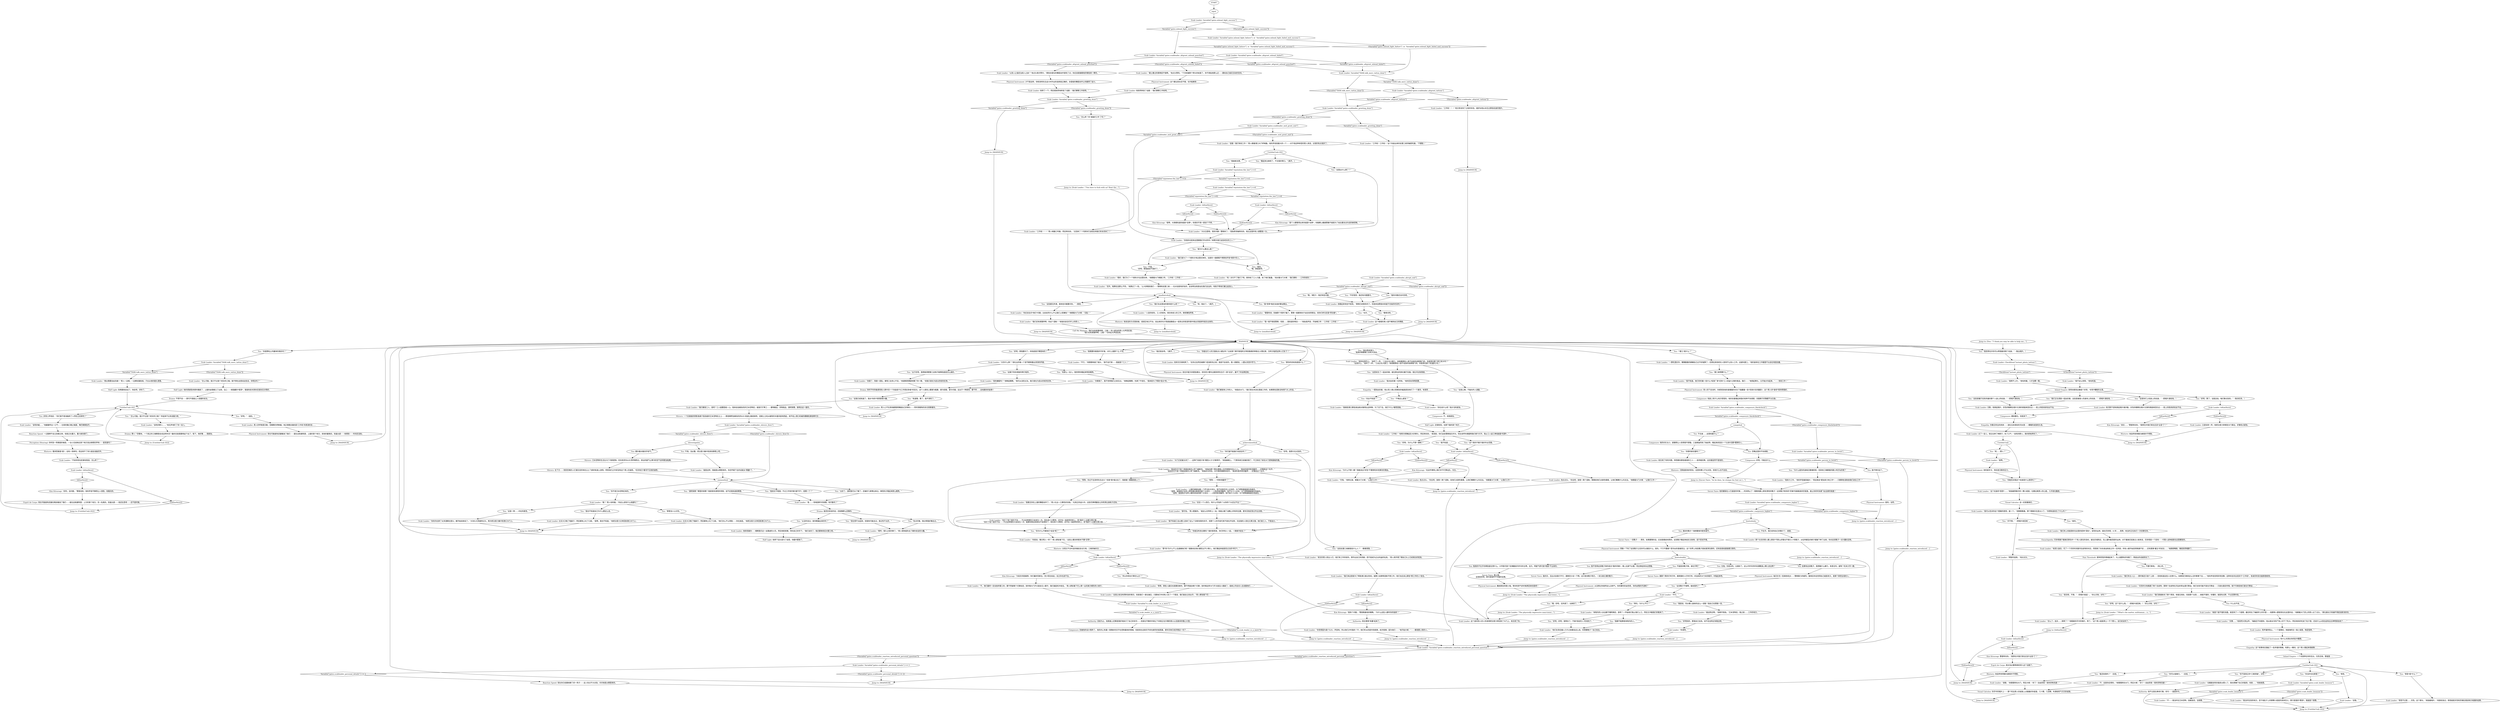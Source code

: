 # GATES / SCAB LEADER
# Scab Leader, a large mercenary in disguise. Shouts a lot about LETTING US WORK, doesn't actually provide much information for now, except being suspicious and shouting.
# ==================================================
digraph G {
	  0 [label="START"];
	  1 [label="input"];
	  2 [label="Composure: 别被他的设计愚弄了。他的内心有着一架微妙的天平在控制着他的情绪。但是现在这架天平却在剧烈的摇晃着，更何况他已经厌倦这一切了……"];
	  3 [label="You: “酒吧保镖？哪里的保镖？我是很多酒吧的常客，说不定我知道是哪里。”"];
	  4 [label="Authority: 现在事情*有趣*起来了。"];
	  5 [label="Jump to: [smallintrohub]"];
	  6 [label="Scab Leader: Variable[\"gates.scableader_greeting_done\"]"];
	  7 [label="Variable[\"gates.scableader_greeting_done\"]", shape=diamond];
	  8 [label="!(Variable[\"gates.scableader_greeting_done\"])", shape=diamond];
	  9 [label="You: “不是。”\n“好吧，那我就说不是好了。”"];
	  10 [label="Jump to: [MAINHUB]"];
	  11 [label="You: “看情况吧。”"];
	  12 [label="You: “我其实不喝酒，不过工作有时候*避不开*。是哪一个？”"];
	  13 [label="You: “好吧，我想讨论点别的。”"];
	  14 [label="Jump to: [gates.scableader_reaction_introduced ...]"];
	  15 [label="You: “呃，我走了。”[离开。]"];
	  16 [label="Scab Leader: Variable[\"TASK.talk_merc_tattoo_done\"]"];
	  17 [label="Variable[\"TASK.talk_merc_tattoo_done\"]", shape=diamond];
	  18 [label="!(Variable[\"TASK.talk_merc_tattoo_done\"])", shape=diamond];
	  19 [label="Jump to: [MAINHUB]"];
	  20 [label="Scab Leader: “我不知道工会从哪儿找来了这么个训练有素的杀手，但那个人的手段可真不是在开玩笑。况且我的人现在又累又饿，他们是工人，不是战士。”"];
	  21 [label="Physical Instrument: 是的。当然。"];
	  22 [label="You: “有道理。算了，我不深究了。”"];
	  23 [label="You: “你是野松公司雇来的佣兵吗？”"];
	  24 [label="You: 不要打断他。（用心听。）"];
	  25 [label="Scab Leader: 沉默。他拿起相片，灰色的眼睛在相片光滑的表面来回扫过——脸上的肌肉却纹丝不动。"];
	  26 [label="You: “并不想。”（把相片收回来）。"];
	  27 [label="You: “这些是餐厅后院吊着的那个人身上的纹身。”（把相片递给他。）"];
	  28 [label="Untitled hub (02)"];
	  29 [label="Physical Instrument: 才不是这样。你和测颅先生战斗时作出的选择是正确的，杂耍般的舞蹈动作让你赢得了战斗。"];
	  30 [label="You: “好吧，那我要问了。你到底是打哪里来的？”"];
	  31 [label="Kim Kitsuragi: “是个人都看得出来你就是*法律*，你胳膊上戴着警徽不就是为了省去重复这句话的麻烦嘛。”"];
	  32 [label="Scab Leader: “工作权！工作权！”这个伪装出来的反罢工者领袖怒吼着，“不要脸！”"];
	  33 [label="Scab Leader: Variable[\"gates.scableader_abrupt_end\"]"];
	  34 [label="Variable[\"gates.scableader_abrupt_end\"]", shape=diamond];
	  35 [label="!(Variable[\"gates.scableader_abrupt_end\"])", shape=diamond];
	  36 [label="Scab Leader: “他们在背后捅人刀子之前都会这么说。你想要靴子？自己找去。”"];
	  37 [label="Physical Instrument: 瞻前顾后的胆小鬼。等你有骨气的时候再回来找我吧！"];
	  38 [label="Rhetoric: 沉默就是他的答复。这里有哪儿不太对劲，但他什么也不会说。"];
	  39 [label="Drama: 野人？您看呐，一个真正的工贼哪里会说这样的词？最好还是莫要再追下去了，陛下。他好像……很紧张。"];
	  40 [label="Empathy: 你看见死去的肉体——浸在五彩缤纷的河水里——模糊的皮肤和头发。"];
	  41 [label="You: “现在想不太起来，但我有可能去过。我记性不太好。”"];
	  42 [label="Jump to: [gates.scableader_reaction_introduced ...]"];
	  43 [label="Physical Instrument: 从没想过你居然这么没骨气。你的暴烈的血性呢，你的凶残的咒语呢？"];
	  44 [label="You: 见鬼，你是对的。太美妙了。这么叼炸天的时尚潮靴我上哪儿找去啊？"];
	  45 [label="Scab Leader: “就这附近啊。”他移开视线。“艾米涅特区。我之前……工作的地方。”"];
	  46 [label="Scab Leader: “你请吧。”"];
	  47 [label="You: “你就没考虑过硬闯？我的意思是，你们所有人一起，一窝蜂冲进去？”"];
	  48 [label="Scab Leader: “那*你*为什么不上去逮捕他们呢？我敢肯定他们都犯过不少事儿，他们看起来就是犯过法的*样子*。”"];
	  49 [label="You: “这是一种……内在的直觉。”"];
	  50 [label="achievementhub"];
	  51 [label="Scab Leader: “很可怕。”男人瞪着你。“就这么往窄桥上一站，他就占据了战略上的有利位置，更何况他还受过专业训练。”"];
	  52 [label="Scab Leader: “你在说什么呢？我才没有紧张。”"];
	  53 [label="Scab Leader: IsKimHere()"];
	  54 [label="IsKimHere()", shape=diamond];
	  55 [label="!(IsKimHere())", shape=diamond];
	  56 [label="Shivers: 在下方——饱受苦难的人们漫无目的地在尘土飞扬的街道上游荡，然而他们之中却没有这个男人的身影。*任何地方*都寻不见他的身影。"];
	  57 [label="You: 非常小声地说：“你们是不是准备抓了人然后立刻审判？”"];
	  58 [label="Kim Kitsuragi: “好的，没问题。”警督说到，他的声音平静而让人宽慰。他看向你。"];
	  59 [label="You: “你可以留着它。”（总结。）"];
	  60 [label="Scab Leader: “不，这是你应得的。”他慢慢转向大门，然后大喊：“好了！自由贸易！保持货物流通！”"];
	  61 [label="Scab Leader: “邪恶不过是……天性。这个家伙，”他指着相片，“他曾经说过，邪恶就是天性和灵魂在错误地方相遇的结果。”"];
	  62 [label="Scab Leader: “我们直接射杀了那个男孩，他毫无用处，但是那个女孩……她挺不错的，你懂的，就是有点胖，不过还算年轻。”"];
	  63 [label="Jump to: [Savoir Faire: \"As he does, he stomps his foot on t...\"]"];
	  64 [label="You: “等等，你过不去测颅先生这关？但是*我*就过去了，我直接一脚踹他脸上了。”"];
	  65 [label="Scab Leader: 他幸灾乐祸地笑了。“在你过去然后被揍个屁滚尿流之前，我是不会说的。我一直都说，人要从失败中学习。”"];
	  66 [label="You: “这里发生了一起凶杀案，就在那边的旅社餐厅后面。我在寻访知情者。”"];
	  67 [label="Scab Leader: Variable[\"reputation.the_law\"] >=6"];
	  68 [label="Variable[\"reputation.the_law\"] >=6", shape=diamond];
	  69 [label="!(Variable[\"reputation.the_law\"] >=6)", shape=diamond];
	  70 [label="Scab Leader: “人民的权利。工人的权利。保住有收入的工作。继续赚钱养家。”"];
	  71 [label="Scab Leader: “哈！对付不了我们了吧。使命给了工人力量。给了他们能量。”他对着大门大喊：“我们拥有——工作的权利！”"];
	  72 [label="You: “这双靴子不错啊。能给我吗？”"];
	  73 [label="Savoir Faire: 跟那个男的打听打听，跟周围的人打听打听。好品味的大门向你敞开。时髦起来吧。"];
	  74 [label="Scab Leader: “不行。”"];
	  75 [label="Jump to: [gates.scableader_reaction_introduced ...]"];
	  76 [label="You: “你不是艾米涅特区来的。”"];
	  77 [label="Jump to: [MAINHUB]"];
	  78 [label="shiveringisles"];
	  79 [label="You: 忽略这里的不协调感。"];
	  80 [label="You: “好呀，为什么不掺一脚呢？”"];
	  81 [label="Scab Leader: 这个身材惊人的人形高塔把注意力转回到了大门上。他无视了你。"];
	  82 [label="Scab Leader: “另外，咱俩也没那么不同。”他靠近了一些。“让大家看到我们——警察和反罢工者——在对话是有好处的，这说明当局是站在我们这边的，有助于帮他们建立起信心。”"];
	  83 [label="Composure: 不，他很紧张。"];
	  84 [label="Scab Leader: 他点点头。“你去吧，放倒一两个混账，稍微给他们点颜色看看，让他们瞧瞧什么叫法治。”他朝着大门大喊：“让我们工作！”"];
	  85 [label="Scab Leader: “怎么可能，我只不过是个老实的工贼。我不想在这里说这些话，你明白吗？”"];
	  86 [label="Untitled hub (02)"];
	  87 [label="Scab Leader: “该死的蛆……”他缓缓呼出一口气——壮硕的胸口随之缩紧，嘴巴微微张开。"];
	  88 [label="Esprit de Corps: 现在可能就有武器在暗处瞄准了我们——就在这栋建筑里，上方的某个地方。另一名佣兵。别逼太紧——他还在思考——还不是时候。"];
	  89 [label="You: “这是你们上校身上的纹身。”（把相片递给他。）"];
	  90 [label="Jump to: [Scab Leader: \"\"You here to fuck with us? Beat the...\"]"];
	  91 [label="Scab Leader: IsKimHere()"];
	  92 [label="IsKimHere()", shape=diamond];
	  93 [label="!(IsKimHere())", shape=diamond];
	  94 [label="Scab Leader: “我们都是工人，是吧？工人就要团结一心。我来自加姆洛克的艾米涅特区。就是打打零工——重物搬运，货物拖运，酒吧保镖。我明白这一套的。”"];
	  95 [label="Scab Leader: “工作权！”他再次挥舞起巨大的拳头，然后转向你。“真丢脸，你们这些警察毫无作为。你应该呼叫增援帮我们把门打开。阻止工人返工挣钱就是*犯罪*。”"];
	  96 [label="You: “这些反罢工者都是些什么人？”（看看周围。）"];
	  97 [label="Scab Leader: “慢慢考虑。别被那个死胖子骗了。警察一般都倾向于站在权贵那边，但你们终归还是*劳动者*。”"];
	  98 [label="You: “我不知道……”"];
	  99 [label="You: “太好了，酒吧我可太了解了，还被好几家撵出来过。难怪你才看起来那么眼熟。”"];
	  100 [label="You: “拜托，为什么不行？”"];
	  101 [label="You: “好吧，好吧，我明白了。不搞*抢劫穷人*的戏码了。”"];
	  102 [label="You: “我需要你做我的守护者，对付上面那个让·卢克。”"];
	  103 [label="Scab Leader: “你的内在掺了太多酒精在里头，都开始说胡话了。”大块头大笑着转过头，再次把注意力集中到港口大门上。"];
	  104 [label="Scab Leader: Variable[\"gates.scableader_personal_details\"] >= 2"];
	  105 [label="Variable[\"gates.scableader_personal_details\"] >= 2", shape=diamond];
	  106 [label="!(Variable[\"gates.scableader_personal_details\"] >= 2)", shape=diamond];
	  107 [label="Reaction Speed: 现在你已经跟他聊了好一阵子——这人有点不大对劲。问问他是从哪里来的。"];
	  108 [label="You: “有点印象，我记得我好像去过。”"];
	  109 [label="You: “*罢工*是什么？”"];
	  110 [label="You: “这是公事，不能向外人透露。”"];
	  111 [label="You: “有那么一会儿，我觉得你看起来特别眼熟。”"];
	  112 [label="Scab Leader: “体制内的人永远都不懂得满足，是吧？一开始他们阻止我们上工，然后又冲着我们的鞋来了。”"];
	  113 [label="Scab Leader: “你应该去问*他们*问题，比如说凭什么不让我们上班赚钱？”他朝着大门大喊：“无耻！”"];
	  114 [label="Scab Leader: IsKimHere()"];
	  115 [label="IsKimHere()", shape=diamond];
	  116 [label="!(IsKimHere())", shape=diamond];
	  117 [label="Scab Leader: 笑声戛然而止。“一个星期后，他就淹死在一条小溪里。狗屁鬼神。”"];
	  118 [label="Scab Leader: 过了一会儿，他左右伸了伸脖子，叹了口气：“该死的野人，真的把他弄死了。”"];
	  119 [label="Scab Leader: “是啊。”"];
	  120 [label="Scab Leader: “明智的选择。”他点点头。"];
	  121 [label="Scab Leader: “没错。”"];
	  122 [label="Scab Leader: Variable[\"tc.scab_leader_is_a_merc\"]"];
	  123 [label="Variable[\"tc.scab_leader_is_a_merc\"]", shape=diamond];
	  124 [label="!(Variable[\"tc.scab_leader_is_a_merc\"])", shape=diamond];
	  125 [label="Scab Leader: “这是之前没有预料到的情况，但是我们一直在施压，只要他们中间有人犯了一个错误，我们就会立刻出手。”男人摩挲着下巴——"];
	  126 [label="Scab Leader: “很好。我们为了一个使命才在这里抗争。”他朝着大门喊着口号，“工作权！工作权！”"];
	  127 [label="Call Me Mañana: “我们也有家要养啊，工贼！”吊儿郎当的男人大声回应道。\n“我们也有家要养啊，工贼！”马列拉大声回应到。"];
	  128 [label="Scab Leader: “别提了，简直一团乱，都怪工会贪心不足。”他谨慎而猜疑地瞥了你一眼，“但我只是在为民众的权利抗争。”"];
	  129 [label="eminenthub"];
	  130 [label="You: 不在乎。我已经有自己的靴子了，谢谢。"];
	  131 [label="You: “你为什么不跟他们*谈谈*呢？”"];
	  132 [label="Scab Leader: “以其人之道还治其人之身？”他点头表示赞许。“那些杂耍似的舞蹈动作冒险了点，你应该直接朝他的喉咙来一拳的。”"];
	  133 [label="Jump to: [MAINHUB]"];
	  134 [label="Scab Leader: “就是这样，我就是从哪里来的。你还怀疑下去的话就太*愚蠢*了。”"];
	  135 [label="Scab Leader: “我们的上校就潜伏在这里的密林*深处*。该死的丛林，就在巴奈塔，41年……雨季。他当时正在执行一次侦察任务。”"];
	  136 [label="Scab Leader: “他深入敌后，花了一个月的时间搜寻吉皮特的村庄，然而除了杀杀臭虫和蛇之外一无所获。所有人都开始变得焦躁不安……还有更换*雇主*的说法……”他舔舔嘴唇，像是突然喝醉了。"];
	  137 [label="Scab Leader: “怎么了，民兵……倒胃了？”他看着你手中的相片，笑了。“这个男人能抵得上一千个野人。话已经谈完了。”"];
	  138 [label="Scab Leader: IsKimHere()"];
	  139 [label="IsKimHere()", shape=diamond];
	  140 [label="!(IsKimHere())", shape=diamond];
	  141 [label="You: “邪恶*是*什么？”"];
	  142 [label="Scab Leader: “我不这么觉得。”他咕哝道。"];
	  143 [label="MAINHUB"];
	  144 [label="Scab Leader: “我不知道。他们叨叨着一些什么*拓宽厂房*还有*工人权益*之类的鬼话。我们——”他扬起拳头，又开始大叫起来，“——有权工作！”"];
	  145 [label="You: “从没听说过。是你瞎编出来的吗？”"];
	  146 [label="You: “我为什么要这么做？”"];
	  147 [label="Scab Leader: Variable[\"reputation.the_law\"] >=3"];
	  148 [label="Variable[\"reputation.the_law\"] >=3", shape=diamond];
	  149 [label="!(Variable[\"reputation.the_law\"] >=3)", shape=diamond];
	  150 [label="You: “我都不能算是体制内的人。”"];
	  151 [label="Jump to: [gates.scableader_reaction_introduced ...]"];
	  152 [label="You: “我也不知道自己为什么要这么说。”"];
	  153 [label="Composure: 他的衬衫太小，紧绷得让人觉得很不舒服。工装裤虽然系了条皮带，看起来却适合一个比他*还要*肥胖的人。"];
	  154 [label="Scab Leader: “大门已经被关闭了——这种门怕是只有*重型火力*才砸得开。”他指着楼上。“门禁系统已经被封锁了，守卫挡住了前往大门控制面板的路。”"];
	  155 [label="Scab Leader: “工作权！！！”他又恢复到了之前的状态，就好似他从未见过那张纹身的相片。"];
	  156 [label="Scab Leader: Variable[\"gates.scableader_altgreet_mhead_failed\"]"];
	  157 [label="Variable[\"gates.scableader_altgreet_mhead_failed\"]", shape=diamond];
	  158 [label="!(Variable[\"gates.scableader_altgreet_mhead_failed\"])", shape=diamond];
	  159 [label="You: “我也想进港口。”\n“我真的需要跟工会老大谈谈。”"];
	  160 [label="Scab Leader: 他无视了你的问题，转而朝向那些瘦弱的工人——高举着双拳。这衣服显然不是他的。"];
	  161 [label="Drama: 就谎言来说的话，还挺像那么回事的。"];
	  162 [label="Half Light: 别再跟他说话了。快走吧，求你了。"];
	  163 [label="Inland Empire: 突然间感觉这像是个非常、*非常*糟糕的主意。"];
	  164 [label="Kim Kitsuragi: “其实……”警督转向你。“我想也许我们现在应该*出发*了？”"];
	  165 [label="You: “好吧。这个没什么用。”（把相片收回来。）“你认识他，对吗？”"];
	  166 [label="You: “你当时也在那里？”"];
	  167 [label="Jump to: [Scab Leader: \"\"What's the matter, militiaman... n...\"]"];
	  168 [label="Scab Leader: “不——我当时在艾米涅特，加姆洛克，当保镖。”"];
	  169 [label="Authority: 他不过是在奉命行事。命令——就是命令。"];
	  170 [label="Jump to: [You: \"\"I think you may be able to help me...\"]"];
	  171 [label="Physical Instrument: 这个建议其实还不错，也许能奏效……"];
	  172 [label="You: “这里出什么事了？”"];
	  174 [label="Scab Leader: “我对凶杀案一无所知。”他的回复简明扼要。"];
	  175 [label="You: “出于好奇，我想搞清楚罢工这档子破事到底是怎么搞的。”"];
	  176 [label="Scab Leader: 他看起来有些不耐烦。“事情已经够多的了。你是来浪费我本来就不充裕的时间吗？”"];
	  177 [label="Jump to: [Scab Leader: \"The physically impressive man-tower...\"]"];
	  178 [label="You: “哦，好吧，无所谓了。太麻烦了。”"];
	  179 [label="You: “干嘛这么紧张？”"];
	  180 [label="Scab Leader: 男人心不在焉地缓慢挥舞着自己的拳头——同时用眼角的余光观察着你。"];
	  181 [label="Jump to: [MAINHUB]"];
	  182 [label="Composure: 好吧。可能没什么。"];
	  183 [label="You: “区区一个人而已，有什么可怕的？以你的个头还过不去？”"];
	  184 [label="Scab Leader: IsKimHere()"];
	  185 [label="IsKimHere()", shape=diamond];
	  186 [label="!(IsKimHere())", shape=diamond];
	  187 [label="Scab Leader: “工作权！！！”男人喊着口号着，然后转向你。“又回来了？代表你们当局支持我们的诉求来了？”"];
	  188 [label="Half Light: 还很危险。在那下面的某个地方……"];
	  189 [label="Physical Instrument: 男人四下走动时，你感觉到他的紧绷着的衬衫下面藏着一些*货真价实的腹肌*。这个男人的*身材*保持得很好。"];
	  190 [label="Physical Instrument: 现在可能就有武器瞄准了我们——就在这栋建筑里，上面的某个地方。其他的雇佣兵。别逼太紧——他想到——时间还没到。"];
	  191 [label="You: “呃……野人？”"];
	  192 [label="You: “你不是真正的*工贼领袖*，对吧？”"];
	  193 [label="You: “能还给我吗？”（总结。）"];
	  194 [label="Savoir Faire: 一双靴子——黑色，如果要猜的话，应该是硬皮材质的。这双靴子看起来结实又耐用，适于恶劣环境。"];
	  195 [label="Physical Instrument: 想象一下有了这双靴子之后你可以做些什么。首先，千万不要跟个菜鸟似的喜极而泣。这个世界上有些靴子是给爱哭包穿的，还有些是给超级硬汉穿的。"];
	  196 [label="You: “你们就不能强行闯进去吗？”"];
	  197 [label="Jump to: [MAINHUB]"];
	  198 [label="You: 颤抖着对着双手哈气。"];
	  199 [label="Scab Leader: “你他妈也是来这里跟我们作对的吗？来欺负我们这些老实的工人？”"];
	  200 [label="Jump to: [Scab Leader: \"The physically impressive man-tower...\"]"];
	  201 [label="Scab Leader: Variable[\"gates.scableader_altgreet_mhead_punched\"]"];
	  202 [label="Variable[\"gates.scableader_altgreet_mhead_punched\"]", shape=diamond];
	  203 [label="!(Variable[\"gates.scableader_altgreet_mhead_punched\"])", shape=diamond];
	  204 [label="Scab Leader: IsKimHere()"];
	  205 [label="IsKimHere()", shape=diamond];
	  206 [label="!(IsKimHere())", shape=diamond];
	  207 [label="Scab Leader: “我们都是有工作的人。”他指向大门。“我们现在本该在里面工作的，如果那些混账没有把门关上的话。”"];
	  208 [label="Scab Leader: “我卖力工作。”他的声音越变越大：“而且我会*更加卖力地工作*——只要那些混账放我们进去工作！”"];
	  209 [label="Scab Leader: 又是咕哝一声。他把注意力转移到大门那边，好像有点紧张。"];
	  210 [label="Jump to: [MAINHUB]"];
	  211 [label="Scab Leader: “请便。”他慢慢转向大门，然后大喊：“好了！自由贸易！保持货物流通！”"];
	  212 [label="You: “你能在打人的方面给点小建议吗？比如某个看守按钮的又特别魁梧的种族主义理论家，怎样才能把这种人打趴下？”"];
	  213 [label="Scab Leader: “我们是为了一个使命才来这里抗争的。当差的一般都看不惯那些怀抱*使命*的人。”"];
	  214 [label="Scab Leader: “我有嫌疑吗？”他眯起眼睛。“我可从没犯过法。我只是在为民众的权利抗争。”"];
	  215 [label="Scab Leader: “上面的通道站着一个萨马拉大块头。他不会放任何人过去的，大门控制面板就在他身后。”\n“是啊，就是刚才在桥上把你揍出屎来的那个大块头——人称颅骨测量师。他不让工人过去。大门控制面板就在他身后。”\n“是啊，就是刚才在桥上跟你说话的那个大块头——人称颅骨测量师。他不放工人过去，大门控制面板就在他身后。”"];
	  216 [label="You: 美妙的靴子？我想要探寻更多细节。"];
	  217 [label="Scab Leader: “我说的可不是个骨瘦如柴的小阿飞梅斯克。”他指向那个靠在楼梯上无所事事的码头工人。“我说的是颅骨测量师——好像是这个名字。”\n“我说的可不是个骨瘦如柴的小阿飞梅斯克。”他指向马列拉，对方微笑着朝你招手。“我说的是颅骨测量师——好像是这个名字。”"];
	  218 [label="compyhub"];
	  219 [label="Scab Leader: “跟土著过的那两招不错啊。”他点头赞同。“下次别被那个带头的给耍了，你不用贴他那么近——要给自己留足活动的空间。”"];
	  220 [label="Scab Leader: 他突然转变了话题：“我们聊聊工作权吧。”"];
	  221 [label="You: “所以你现在打算怎么办？”"];
	  222 [label="You: “为什么就你的身板活像堵砖房，但其他工贼都瘦的跟小鸡仔似的呢？"];
	  223 [label="You: 我不想问这个。"];
	  224 [label="Scab Leader: Variable[\"TASK.talk_merc_tattoo_done\"]"];
	  225 [label="Variable[\"TASK.talk_merc_tattoo_done\"]", shape=diamond];
	  226 [label="!(Variable[\"TASK.talk_merc_tattoo_done\"])", shape=diamond];
	  227 [label="Half Light: 他的颈部肌肉顿时绷紧了，上面的血管都凸了出来。当心——他隐藏的*很深*，里面有些东西你还是别见识得好。"];
	  228 [label="Scab Leader: “这个纹身的*意思*……”他指着网格中的一颗小星星，位置远离男人的心脏，几乎是在腹部。"];
	  229 [label="Visual Calculus: 这一定是塞美尼。"];
	  230 [label="Jump to: [IsKimHere()]"];
	  231 [label="Esprit de Corps: 绝对没必要再继续深入这个话题了。"];
	  232 [label="Rhetoric: 看来答案是*是*，会有一场审判。而且用不了多久就会准备完毕。"];
	  233 [label="Scab Leader: “混蛋！我们有权工作！”男人朝着港口大门呼喊着。他的声音是最大的一个——对于他这种体型的男人来说，尖锐的有点诡异了。"];
	  234 [label="Scab Leader: “祝你玩得开心。”他哼了一声。“工会正在大罢工。依我看那些人是不会放你进那扇门的。你是想见那个胖子老大吗？”\n“玩得开心。”他哼了一声。“工会正在大罢工。依我看那些人是不会放你进那扇门的。你是想见那个死鬼胖子吗？”"];
	  235 [label="Physical Instrument: 有什么东西在你的肚中翻搅。"];
	  236 [label="You: “那你的目标到底是什么？”"];
	  237 [label="You: “我们在这里说的使命是什么呢？”"];
	  238 [label="You: “我*觉得*我还没选好要站哪边。”"];
	  239 [label="bootsohubbo"];
	  240 [label="Savoir Faire: 我认错。\n去他妈的吧，那可是我牢不可破的自尊。"];
	  241 [label="Jump to: [Scab Leader: \"The physically impressive man-tower...\"]"];
	  242 [label="Scab Leader: “不行，”他慢慢地摇了摇头，“我不会打架——我就是个工人！”"];
	  243 [label="Scab Leader: “商业需要自由流通！”男人一边喊，一边擦拭着脸庞。汗水从他的眉头滴落。"];
	  244 [label="Pain Threshold: 某种奇怪的情绪起来了，马上就要有好戏看了，想退出的话就现在了。"];
	  245 [label="Scab Leader: “我们的主人公——那时候还只是个上尉——但他知道这些人在想什么。如果他们继续这么无所事事下去……”他的声音变得异常安静，这种状态完全迥异于*工作权*。他凌厉的目光能穿透纸背。"];
	  246 [label="Physical Instrument: 他咬紧牙关，背后是沉默的压力。"];
	  247 [label="You: “邪恶。”"];
	  248 [label="Scab Leader: CheckItem(\"instant_photo_tattoos\")"];
	  249 [label="CheckItem(\"instant_photo_tattoos\")", shape=diamond];
	  250 [label="!(CheckItem(\"instant_photo_tattoos\"))", shape=diamond];
	  251 [label="You: “怎么样？你‘准备好工作’了吗？”"];
	  252 [label="Scab Leader: “大伙注意啦，保持冷静！警察来了。”宽肩男领袖转向你。他比这里所有人都要高一头。"];
	  253 [label="You: “这我已经知道了。我对*你的*背景更感兴趣。”"];
	  254 [label="Scab Leader: “你看错了，我不觉得我们之前见过。”他眯起眼睛，充满了不信任，“我来是为了帮助*民众*的。”"];
	  255 [label="You: 如果有这双靴子，我想踹什么都行。有意见吗，废物？吃本大爷一脚。"];
	  256 [label="Jump to: [gates.scableader_reaction_introduced ...]"];
	  257 [label="You: 我真的不在乎你俩到底在想什么。大爷我可是个狂拽酷炫叼炸天的主啊，宝贝。明星气质可是*假装*不出来的。"];
	  258 [label="You: “我是说，你从哪儿搞来的这么一双鞋？我自己也想搞一双。”"];
	  259 [label="You: “完全不知道？”"];
	  260 [label="Shivers: 艾米涅特的生活比马丁内斯更惨。机车和货车从头顶呼啸而过，排出的废气让寒冷的空气变得更加粘稠。"];
	  261 [label="bootsohubo"];
	  262 [label="Scab Leader: IsKimHere()"];
	  263 [label="IsKimHere()", shape=diamond];
	  264 [label="!(IsKimHere())", shape=diamond];
	  265 [label="Scab Leader: Variable[\"gates.mhead_fight_failure\"]  or  Variable[\"gates.mhead_fight_failed_mid_success\"]"];
	  266 [label="Variable[\"gates.mhead_fight_failure\"]  or  Variable[\"gates.mhead_fight_failed_mid_success\"]", shape=diamond];
	  267 [label="!(Variable[\"gates.mhead_fight_failure\"]  or  Variable[\"gates.mhead_fight_failed_mid_success\"])", shape=diamond];
	  268 [label="Scab Leader: IsKimHere()"];
	  269 [label="IsKimHere()", shape=diamond];
	  270 [label="!(IsKimHere())", shape=diamond];
	  271 [label="Scab Leader: Variable[\"gates.scableader_person_to_brick\"]"];
	  272 [label="Variable[\"gates.scableader_person_to_brick\"]", shape=diamond];
	  273 [label="!(Variable[\"gates.scableader_person_to_brick\"])", shape=diamond];
	  274 [label="Half Light: 他停下话头是为了自控。你戳中要害了。"];
	  275 [label="Scab Leader: 壮实大汉吸了吸鼻子，然后朝地上吐了口痰。“他们怎么不认得我——你在放屁。”他把注意力又转回到港口大门上。"];
	  276 [label="Drama: 不得不说——那可不是能让人信服的说法。"];
	  277 [label="Scab Leader: 男人的呼吸很沉稳，但眼睛仍然眯着。他正慢慢试着找回‘工作权’的表演状态……"];
	  278 [label="Jump to: [Untitled hub (02)]"];
	  279 [label="Encyclopedia: 巴奈塔属于塞美尼群岛中一个有人居住的岛屿，就在灰域附近，岛上遍布着茂密的丛林。对于塞美尼民族主义者来说，巴奈塔是一个圣地——代理人战争就是在这里爆发的。"];
	  280 [label="Empathy: 这个故事肯定激起了一些矛盾的情绪。有那么一瞬间，这个男人看起来很疲惫……"];
	  281 [label="Scab Leader: “她是个挺不错的消遣。她坚持了一个星期，最后死在了梅森军士的手里——他那种人要是现在在这里的话，”他朝着大门顶上的男人点了点头，“那位酋长只有被吓得屁滚尿流的份。”"];
	  282 [label="Scab Leader: “我可以告诉你这个图案的意思。就一个。”他眯眼看着。那个图案实在是太小了。“你想知道发生了什么吗？”"];
	  283 [label="You: 什么也不说。"];
	  284 [label="Scab Leader: Variable[\"gates.scab_leader_bouncer\"]"];
	  285 [label="Variable[\"gates.scab_leader_bouncer\"]", shape=diamond];
	  286 [label="!(Variable[\"gates.scab_leader_bouncer\"])", shape=diamond];
	  287 [label="Scab Leader: “你打了他个措手不及——不过这种情形只会发生一次。现在他十分警觉，还守在一条狭窄的桥上，而*我的*人全都又累又饿……”\n“你打了他个措手不及——不过这种情形只会发生一次，就算你再去找他也不会再有了。现在他十分警觉，还守在一条狭窄的桥上，而*我的*人全都又累又饿……”"];
	  288 [label="Kim Kitsuragi: “为街坊邻居着想，你们最好回家去，至少现在如此，反正你也进不去。”"];
	  289 [label="Scab Leader: “是……*领域酒吧*的保镖。有印象吗？”"];
	  290 [label="Shivers: 一个巨兽般的阴影高悬于孤岛般的艾米涅特区之上——那是横贯加姆洛克的8/81高速公路高架桥。混凝土立柱从破败的木屋间拔地而起，地平线上港口机械的模糊轮廓依稀可见……"];
	  291 [label="Drama: 你时不时的能感觉到人群中另一个伪装成*为工作而抗争者*的目光，这个人感觉上要更为粗暴、更为狡黠、更为可疑。这出于一种直觉，要不然……这纯属你的妄想！"];
	  292 [label="Empathy: 一提到凶杀案，他以常人难以觉察到的幅度紧张地打了一个激灵。有意思……"];
	  293 [label="Scab Leader: “我们来这里是为了帮助港口度过危机。就算工会那帮混账不想工作，他们也应该让那些*想工作的人*进去。”"];
	  294 [label="You: “是的。”\n“哦，那就是吧。”"];
	  295 [label="Jump to: [MAINHUB]"];
	  296 [label="Physical Instrument: 每天补充一些维他命JB——警察暴力的缩写。服用后你会觉得自己就是老大，是那个掌控全局的人。"];
	  297 [label="You: 不就是双靴子嘛，谁在乎啊？"];
	  298 [label="You: 不合身……这意味着什么？"];
	  299 [label="Scab Leader: 那个壮实的男人脚上那双*不那么好看也不吸引人*的靴子，从松垮垂坠的裤子褶皱下伸了出来。你对这双靴子一点兴趣也没有。"];
	  300 [label="Jump to: [gates.scableader_reaction_introduced ...]"];
	  301 [label="Jump to: [MAINHUB]"];
	  302 [label="Jump to: [gates.scableader_reaction_introduced ...]"];
	  303 [label="Jump to: [gates.scableader_reaction_introduced ...]"];
	  304 [label="Jump to: [MAINHUB]"];
	  305 [label="You: “那里没人认识你。”"];
	  306 [label="You: “其实呢，不想。”（将相片收起）。“你认识他，对吗？”"];
	  307 [label="Jump to: [MAINHUB]"];
	  308 [label="Jump to: [gates.scableader_reaction_introduced ...]"];
	  309 [label="You: “我的问题还没问完呢。”"];
	  310 [label="Scab Leader: 这个魁梧的男人毫不掩饰自己的猜疑。"];
	  311 [label="You: “好吧妈的，那我自己去找。说不定这附近有鞋店呢。”"];
	  312 [label="Scab Leader: 壮实大汉吸了吸鼻子，然后朝地上吐了口痰。“是啊，我也不知道。”他把注意力又转回到港口大门上。"];
	  313 [label="Scab Leader: “你是说，像文明人一样？”男人摩挲着下巴。“这些土著杂碎根本不懂*文明*。”"];
	  314 [label="Kim Kitsuragi: “为什么不掺一脚？我能说出*好些*不要掺和本地事务的理由。”"];
	  315 [label="Scab Leader: IsKimHere()"];
	  316 [label="IsKimHere()", shape=diamond];
	  317 [label="!(IsKimHere())", shape=diamond];
	  318 [label="Scab Leader: “该死的野人……”他无声地盯了你一会儿。"];
	  319 [label="You: “我觉得也许你可以帮我破译某个纹身。”（取出相片。）"];
	  320 [label="Scab Leader: “天亮时分他偶遇了两个吉皮特，那两个吉皮特在河边的草丛里打野战，他们也有可能不是在打野战——只是在眉目传情。我宁可相信他们是在打野战……”"];
	  321 [label="Jump to: [MAINHUB]"];
	  322 [label="Scab Leader: Variable[\"gates.scableader_greeting_done\"]"];
	  323 [label="Variable[\"gates.scableader_greeting_done\"]", shape=diamond];
	  324 [label="!(Variable[\"gates.scableader_greeting_done\"])", shape=diamond];
	  325 [label="You: “我就是法律。”"];
	  326 [label="Scab Leader: “老实的男人和女人们，他们有工作的权利，想作出自己的贡献，而不是成为企业利益的玩具。”男人用手理了理自己头上已经斑白的短发。"];
	  327 [label="Scab Leader: “一群吃里扒外、懒懒散散的蟑螂自己过不好就算了，还想拉其他老实人垫背不让别人工作，这就叫罢工。”他的身体在工作服里不太自在地扭动着。"];
	  328 [label="Composure: 他身上有什么地方怪怪的。他的衣着看起来隐约有种不协调感，衣服裤子好像都不太合身。"];
	  329 [label="Scab Leader: “我相信港口那些臭虫绝对做得出这种事。为了活下去，他们*什么*都愿意做。”"];
	  330 [label="Scab Leader: “关你什么事？”他吐出的每一个音节都表露出深深的怀疑。"];
	  331 [label="You: “喂，*硬汉*，我还有些问题。”"];
	  332 [label="Savoir Faire: 他的脚踩在人行道是的时候……时间停止了！看看他脚上那双漂亮的靴子！这双靴子和你的*灵魂*有着极高的匹配度，能让你的时尚感飞达全新的高度！"];
	  333 [label="Scab Leader: Variable[\"gates.scableader_composure_higher\"]"];
	  334 [label="Variable[\"gates.scableader_composure_higher\"]", shape=diamond];
	  335 [label="!(Variable[\"gates.scableader_composure_higher\"])", shape=diamond];
	  336 [label="Scab Leader: Variable[\"gates.mhead_fight_success\"]"];
	  337 [label="Variable[\"gates.mhead_fight_success\"]", shape=diamond];
	  338 [label="!(Variable[\"gates.mhead_fight_success\"])", shape=diamond];
	  339 [label="Scab Leader: 他斜视着你——眼睛里闪过一丝暴虐的火花。然后他眨眨眼，转向自己的手下。“我们谈完了。我还要继续反对罢工呢。”"];
	  340 [label="You: “‘怎么可能，我只不过是个老实的工贼？’听起来不太有说服力呢。”"];
	  341 [label="Jump to: [Untitled hub (02)]"];
	  342 [label="You: “好吧，算了，当我没说。咱们聊点别的。”（取消任务。）"];
	  343 [label="Rhetoric: 他显然觉得捅马蜂窝并不明智。"];
	  344 [label="Kim Kitsuragi: 警督转向你。“我想也许我们现在应该*出发*了？”"];
	  345 [label="Scab Leader: “总戴着该死的面具太累人了。我也想摘下自己的面具，但是……”他耸耸肩。"];
	  346 [label="Jump to: [Untitled hub (02)]"];
	  347 [label="Physical Instrument: 他也许能为你提些建议，但你至少要先去跟测颅先生打一架*试试*，赢不了的话再回来。"];
	  348 [label="Scab Leader: “我看见你在上面的舞蹈动作了。”男人吐出一口黄色的浓痰。“在真正的战斗中，这些花拳绣腿会让你死得比挨枪子还快。”"];
	  349 [label="Scab Leader: “我们还有家要养啊，你这个混帐！”他指向坐在栏杆上的男人。”"];
	  350 [label="Scab Leader: “嗯哼。很久之前的事了。”男人很快就失去了跟你说话的兴趣。”"];
	  351 [label="Scab Leader: Variable[\"gates.scableader_shivers_fires\"]"];
	  352 [label="Variable[\"gates.scableader_shivers_fires\"]", shape=diamond];
	  353 [label="!(Variable[\"gates.scableader_shivers_fires\"])", shape=diamond];
	  354 [label="Jump to: [smallintrohub]"];
	  355 [label="Scab Leader: Variable[\"gates.scableader_composure_blackcheck\"]"];
	  356 [label="Variable[\"gates.scableader_composure_blackcheck\"]", shape=diamond];
	  357 [label="!(Variable[\"gates.scableader_composure_blackcheck\"])", shape=diamond];
	  358 [label="Scab Leader: Variable[\"gates.scableader_mid_greet_exit\"]"];
	  359 [label="Variable[\"gates.scableader_mid_greet_exit\"]", shape=diamond];
	  360 [label="!(Variable[\"gates.scableader_mid_greet_exit\"])", shape=diamond];
	  361 [label="Kim Kitsuragi: “在这件事情上我们并不打算站队，先生。”"];
	  362 [label="Scab Leader: “不。他们最终一定会放弃罢工的，要不然就喝个烂醉如泥，到时候大门开关就会无人看守，我们就趁机冲进去。”男人摩挲着下巴上那一丛完美方楔形的小胡子。"];
	  363 [label="Rhetoric: 古怪又不合时宜的殖民言论引用，工贼领袖先生……"];
	  364 [label="Reaction Speed: 一记重拳不会立刻砸过来，但是正在蓄力。蓄力条快满了。"];
	  365 [label="Scab Leader: “天哪……”他突然大笑出声。“梅森还不肯罢休，他从她冰冷的尸体上切下了乳头，然后他妈的吃进了肚子里，还说什么从现在起有远古神明保佑他了……”"];
	  366 [label="Scab Leader: “我帮不上忙。”他咕哝着，几乎没瞟一眼。"];
	  367 [label="Untitled hub"];
	  368 [label="You: “是的。”"];
	  369 [label="Visual Calculus: 你手中的相片上——那个死去男人的皮肤上点缀着好多星星。几十颗，几百颗，布满他死气沉沉的皮肤。"];
	  370 [label="You: “我还是走吧。”[离开。]"];
	  371 [label="Rhetoric: 他说话的方式很呆板，语调乏味又平淡，说出来的句子简直就像是从一组背过的短语列表中挑出词组排列组合出来的。"];
	  372 [label="You: “这个真的不属于我的专业范围。”"];
	  373 [label="You: “也许。”"];
	  374 [label="You: 我不觉得这双靴子真的适合*我的风格*。看上去戾气太重，而且穿起来未必舒服。"];
	  375 [label="You: 不用。没必要。把注意力集中到其他事情上吧。"];
	  376 [label="You: “这些都无所谓，我有些问题要问你。”（继续。）"];
	  377 [label="Scab Leader: 他停了一下，然后很突然地转变了话题：“我们聊聊工作权吧。”"];
	  378 [label="Jump to: [MAINHUB]"];
	  379 [label="Scab Leader: “可惜。”他转过身，朝着大门大喊：“让我们工作！”"];
	  380 [label="You: “你穿的新衣服吗？”"];
	  381 [label="Kim Kitsuragi: “我有个问题。”警督看着他的眼睛。“为什么这些人都听你的指挥？”"];
	  382 [label="You: “好吧。”（退后。）"];
	  383 [label="Scab Leader: “不如你现在赶紧给我滚，怎么样？”"];
	  384 [label="Inland Empire: 一个词语停在你的舌尖，无色无味。那就是……"];
	  385 [label="Scab Leader: 他沉默不语地拿起相片端详着，灰色的眼睛在相片光滑的表面来回扫过——脸上的肌肉却纹丝不动。"];
	  386 [label="You: “你能告诉我这个纹身是什么意思吗？”"];
	  387 [label="You: “我们正在调查一起凶杀案，这些是被害人的身体上的纹身。”（把相片递给他。）"];
	  388 [label="Authority: 目前为止，他表面上还算是很好地执行了自己的命令——但是在平静的外表之下却是正在升腾的怒火以及致命的粗心大意。"];
	  389 [label="Kim Kitsuragi: “是啊，大家都知道你就是*法律*。你真的不用一直说个不停。”"];
	  390 [label="You: “这属于刑侦调查的例行程序。”"];
	  391 [label="Savoir Faire: 我的天，活出点自我行不行，遇事至少试一下啊。这只是双靴子而已，一双又美又潮的靴子。"];
	  392 [label="Scab Leader: “我一般不相信警察，但是……我知道你明白——”他抬高声音，开始喊口号：“工作权！工作权！”"];
	  393 [label="Scab Leader: Variable[\"gates.scableader_altgreet_tattoos\"]"];
	  394 [label="Variable[\"gates.scableader_altgreet_tattoos\"]", shape=diamond];
	  395 [label="!(Variable[\"gates.scableader_altgreet_tattoos\"])", shape=diamond];
	  396 [label="Jump to: [MAINHUB]"];
	  397 [label="Perception (Hearing): 你听到一阵微弱的噪音，一台小无线电在某个地方发出啪嗒的声响——是耳麦吗？"];
	  398 [label="Composure: 硬如磐石。但是其下……"];
	  399 [label="Scab Leader: “等等，那些人最后也是要回家的，要不然就会喝个烂醉，到时候这样大门开关就没人看着了。或者公司会派人去说服他们……”"];
	  400 [label="You: “罢工者想要什么？”"];
	  401 [label="You: “看起来太麻烦了，不合我的胃口。”[离开。]"];
	  402 [label="smallintrohub"];
	  403 [label="Scab Leader: 他点点头。“你去吧，放倒一两个混账，给他们点颜色看看，让他们瞧瞧什么叫法治。”他朝着大门大喊：“让我们工作！”"];
	  404 [label="You: “不好意思，我还有问题要问。”"];
	  405 [label="You: “等等——*颅骨测量师*？”"];
	  406 [label="Scab Leader: “哦？”男人咕哝着。“你这么说有什么依据吗？”"];
	  407 [label="Scab Leader: “你觉得因为我个头大，声音响，所以他们才听我的？不，他们听从的是市场规律，经济规律。因为他们——”他开始大喊：“——都是要上班的人。”"];
	  408 [label="Scab Leader: Variable[\"gates.scableader_reaction_introduced_personal_question\"]"];
	  409 [label="Variable[\"gates.scableader_reaction_introduced_personal_question\"]", shape=diamond];
	  410 [label="!(Variable[\"gates.scableader_reaction_introduced_personal_question\"])", shape=diamond];
	  411 [label="Jump to: [MAINHUB]"];
	  412 [label="Untitled hub (02)"];
	  413 [label="Rhetoric: 他显然觉得捅马蜂窝并不明智。"];
	  414 [label="Scab Leader: “我当时在别的地方。至于他肚子上的那颗小星星的具体含义，那只是我的*猜测*。我就是个保镖。”"];
	  0 -> 1
	  1 -> 336
	  2 -> 14
	  3 -> 289
	  4 -> 407
	  5 -> 402
	  6 -> 8
	  6 -> 7
	  7 -> 32
	  8 -> 358
	  9 -> 126
	  10 -> 143
	  11 -> 310
	  12 -> 289
	  13 -> 200
	  14 -> 408
	  16 -> 17
	  16 -> 18
	  17 -> 393
	  18 -> 6
	  19 -> 143
	  20 -> 131
	  20 -> 47
	  21 -> 302
	  22 -> 180
	  23 -> 224
	  24 -> 245
	  25 -> 398
	  26 -> 120
	  27 -> 25
	  28 -> 401
	  28 -> 172
	  28 -> 325
	  29 -> 377
	  30 -> 330
	  31 -> 252
	  32 -> 33
	  33 -> 34
	  33 -> 35
	  34 -> 331
	  34 -> 404
	  34 -> 309
	  35 -> 19
	  36 -> 151
	  37 -> 177
	  38 -> 63
	  39 -> 341
	  40 -> 118
	  41 -> 350
	  42 -> 408
	  43 -> 177
	  44 -> 73
	  45 -> 311
	  46 -> 75
	  47 -> 48
	  48 -> 315
	  49 -> 103
	  50 -> 196
	  50 -> 13
	  51 -> 20
	  52 -> 83
	  53 -> 54
	  53 -> 55
	  54 -> 381
	  55 -> 308
	  56 -> 129
	  57 -> 87
	  58 -> 88
	  59 -> 60
	  60 -> 369
	  61 -> 346
	  62 -> 283
	  62 -> 165
	  63 -> 332
	  64 -> 348
	  65 -> 347
	  66 -> 174
	  67 -> 68
	  67 -> 69
	  68 -> 262
	  69 -> 184
	  70 -> 371
	  71 -> 82
	  72 -> 74
	  73 -> 72
	  74 -> 178
	  74 -> 258
	  74 -> 100
	  75 -> 408
	  76 -> 406
	  77 -> 143
	  78 -> 198
	  78 -> 375
	  79 -> 182
	  80 -> 204
	  81 -> 143
	  82 -> 402
	  83 -> 188
	  84 -> 300
	  85 -> 227
	  86 -> 57
	  86 -> 340
	  86 -> 382
	  87 -> 364
	  88 -> 278
	  89 -> 385
	  90 -> 199
	  91 -> 92
	  91 -> 93
	  92 -> 344
	  93 -> 307
	  94 -> 290
	  95 -> 80
	  95 -> 98
	  95 -> 372
	  96 -> 326
	  97 -> 392
	  98 -> 268
	  99 -> 289
	  100 -> 112
	  101 -> 36
	  102 -> 242
	  103 -> 77
	  104 -> 105
	  104 -> 106
	  105 -> 107
	  106 -> 396
	  107 -> 304
	  108 -> 350
	  109 -> 327
	  110 -> 95
	  111 -> 254
	  112 -> 101
	  112 -> 150
	  113 -> 349
	  114 -> 115
	  114 -> 116
	  115 -> 58
	  116 -> 278
	  117 -> 235
	  118 -> 367
	  119 -> 246
	  120 -> 91
	  121 -> 346
	  122 -> 123
	  122 -> 124
	  123 -> 388
	  124 -> 14
	  125 -> 122
	  126 -> 82
	  127 -> 143
	  128 -> 291
	  129 -> 99
	  129 -> 3
	  129 -> 76
	  129 -> 12
	  130 -> 299
	  131 -> 313
	  132 -> 29
	  133 -> 143
	  134 -> 129
	  135 -> 279
	  136 -> 244
	  137 -> 230
	  138 -> 139
	  138 -> 140
	  139 -> 164
	  140 -> 209
	  141 -> 61
	  142 -> 163
	  143 -> 96
	  143 -> 319
	  143 -> 102
	  143 -> 236
	  143 -> 109
	  143 -> 370
	  143 -> 212
	  143 -> 23
	  143 -> 30
	  143 -> 159
	  144 -> 189
	  145 -> 339
	  146 -> 213
	  147 -> 148
	  147 -> 149
	  148 -> 67
	  149 -> 252
	  150 -> 36
	  151 -> 408
	  152 -> 312
	  153 -> 380
	  153 -> 79
	  154 -> 217
	  155 -> 378
	  156 -> 157
	  156 -> 158
	  157 -> 16
	  158 -> 219
	  159 -> 234
	  160 -> 38
	  161 -> 41
	  161 -> 145
	  161 -> 108
	  162 -> 86
	  163 -> 89
	  163 -> 27
	  163 -> 387
	  163 -> 342
	  164 -> 343
	  165 -> 167
	  166 -> 284
	  167 -> 137
	  168 -> 346
	  169 -> 346
	  170 -> 319
	  171 -> 220
	  172 -> 252
	  174 -> 292
	  175 -> 128
	  176 -> 11
	  176 -> 373
	  177 -> 81
	  178 -> 241
	  179 -> 52
	  180 -> 181
	  181 -> 143
	  182 -> 63
	  183 -> 51
	  183 -> 131
	  183 -> 47
	  184 -> 185
	  184 -> 186
	  185 -> 389
	  186 -> 252
	  187 -> 402
	  188 -> 95
	  189 -> 328
	  190 -> 411
	  191 -> 119
	  192 -> 345
	  193 -> 211
	  194 -> 195
	  195 -> 239
	  196 -> 154
	  197 -> 143
	  198 -> 260
	  199 -> 9
	  199 -> 146
	  199 -> 294
	  200 -> 81
	  201 -> 202
	  201 -> 203
	  202 -> 16
	  203 -> 132
	  204 -> 205
	  204 -> 206
	  205 -> 314
	  206 -> 403
	  207 -> 50
	  208 -> 332
	  209 -> 210
	  210 -> 143
	  211 -> 369
	  212 -> 65
	  213 -> 9
	  213 -> 294
	  214 -> 291
	  215 -> 183
	  216 -> 194
	  217 -> 64
	  217 -> 131
	  217 -> 405
	  217 -> 47
	  218 -> 298
	  218 -> 79
	  219 -> 171
	  220 -> 322
	  221 -> 399
	  222 -> 208
	  223 -> 21
	  224 -> 225
	  224 -> 226
	  225 -> 243
	  226 -> 85
	  227 -> 276
	  228 -> 229
	  229 -> 282
	  230 -> 91
	  231 -> 413
	  232 -> 383
	  233 -> 28
	  234 -> 66
	  234 -> 110
	  235 -> 280
	  236 -> 207
	  237 -> 70
	  238 -> 97
	  239 -> 257
	  239 -> 297
	  239 -> 44
	  239 -> 374
	  239 -> 255
	  240 -> 37
	  241 -> 81
	  242 -> 197
	  243 -> 162
	  244 -> 24
	  244 -> 306
	  245 -> 320
	  246 -> 386
	  247 -> 121
	  248 -> 249
	  248 -> 250
	  249 -> 366
	  250 -> 142
	  251 -> 90
	  252 -> 199
	  253 -> 94
	  254 -> 291
	  255 -> 296
	  256 -> 408
	  257 -> 240
	  258 -> 45
	  259 -> 329
	  260 -> 56
	  261 -> 216
	  261 -> 130
	  262 -> 264
	  262 -> 263
	  263 -> 31
	  264 -> 252
	  265 -> 266
	  265 -> 267
	  266 -> 156
	  267 -> 16
	  268 -> 269
	  268 -> 270
	  269 -> 361
	  270 -> 84
	  271 -> 272
	  271 -> 273
	  272 -> 222
	  272 -> 223
	  273 -> 42
	  275 -> 77
	  276 -> 86
	  277 -> 190
	  278 -> 86
	  279 -> 136
	  280 -> 384
	  281 -> 365
	  282 -> 368
	  282 -> 26
	  283 -> 281
	  284 -> 285
	  284 -> 286
	  285 -> 168
	  286 -> 414
	  287 -> 131
	  287 -> 47
	  288 -> 362
	  289 -> 161
	  290 -> 351
	  291 -> 253
	  291 -> 22
	  292 -> 259
	  292 -> 179
	  293 -> 53
	  294 -> 71
	  295 -> 143
	  296 -> 72
	  297 -> 43
	  298 -> 153
	  299 -> 256
	  300 -> 408
	  301 -> 143
	  302 -> 408
	  303 -> 408
	  304 -> 143
	  305 -> 275
	  306 -> 137
	  307 -> 143
	  308 -> 408
	  309 -> 176
	  310 -> 301
	  311 -> 46
	  312 -> 77
	  313 -> 363
	  314 -> 379
	  315 -> 316
	  315 -> 317
	  316 -> 288
	  317 -> 221
	  318 -> 39
	  319 -> 248
	  320 -> 62
	  321 -> 143
	  322 -> 323
	  322 -> 324
	  323 -> 133
	  324 -> 251
	  325 -> 147
	  326 -> 293
	  327 -> 400
	  328 -> 355
	  329 -> 95
	  330 -> 111
	  330 -> 390
	  330 -> 175
	  331 -> 176
	  332 -> 333
	  333 -> 334
	  333 -> 335
	  334 -> 261
	  335 -> 302
	  336 -> 337
	  336 -> 338
	  337 -> 201
	  338 -> 265
	  339 -> 274
	  340 -> 318
	  341 -> 86
	  342 -> 138
	  343 -> 210
	  344 -> 231
	  345 -> 169
	  346 -> 412
	  347 -> 197
	  348 -> 287
	  349 -> 127
	  350 -> 10
	  351 -> 352
	  351 -> 353
	  352 -> 78
	  353 -> 129
	  354 -> 402
	  355 -> 356
	  355 -> 357
	  356 -> 218
	  357 -> 271
	  358 -> 360
	  358 -> 359
	  359 -> 187
	  360 -> 233
	  361 -> 379
	  362 -> 122
	  363 -> 315
	  364 -> 397
	  365 -> 117
	  366 -> 163
	  367 -> 386
	  367 -> 191
	  368 -> 135
	  369 -> 321
	  371 -> 354
	  372 -> 268
	  373 -> 310
	  374 -> 391
	  375 -> 134
	  376 -> 113
	  377 -> 322
	  378 -> 143
	  379 -> 300
	  380 -> 160
	  381 -> 4
	  382 -> 277
	  383 -> 114
	  384 -> 412
	  385 -> 398
	  386 -> 228
	  387 -> 25
	  388 -> 2
	  389 -> 252
	  390 -> 214
	  391 -> 177
	  392 -> 5
	  393 -> 394
	  393 -> 395
	  394 -> 6
	  395 -> 155
	  396 -> 143
	  397 -> 232
	  398 -> 40
	  399 -> 125
	  400 -> 144
	  402 -> 376
	  402 -> 237
	  402 -> 238
	  402 -> 15
	  403 -> 300
	  404 -> 176
	  405 -> 215
	  406 -> 152
	  406 -> 305
	  406 -> 49
	  407 -> 303
	  408 -> 409
	  408 -> 410
	  409 -> 396
	  410 -> 104
	  411 -> 143
	  412 -> 192
	  412 -> 193
	  412 -> 166
	  412 -> 141
	  412 -> 247
	  412 -> 59
	  413 -> 307
	  414 -> 346
}

